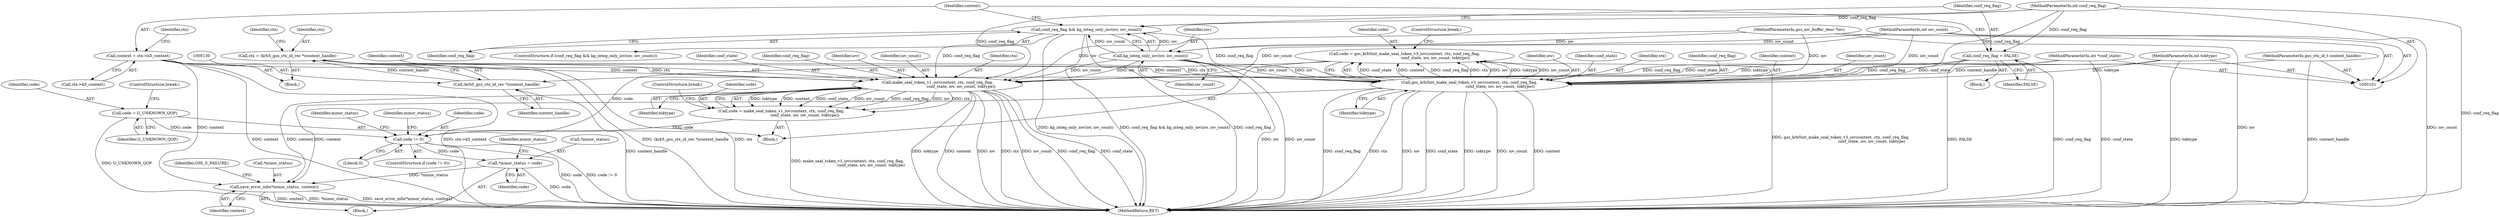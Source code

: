 digraph "0_krb5_82dc33da50338ac84c7b4102dc6513d897d0506a_4@pointer" {
"1000206" [label="(Call,save_error_info(*minor_status, context))"];
"1000202" [label="(Call,*minor_status = code)"];
"1000198" [label="(Call,code != 0)"];
"1000181" [label="(Call,code = gss_krb5int_make_seal_token_v3_iov(context, ctx, conf_req_flag,\n                                                  conf_state, iov, iov_count, toktype))"];
"1000183" [label="(Call,gss_krb5int_make_seal_token_v3_iov(context, ctx, conf_req_flag,\n                                                  conf_state, iov, iov_count, toktype))"];
"1000158" [label="(Call,context = ctx->k5_context)"];
"1000127" [label="(Call,ctx = (krb5_gss_ctx_id_rec *)context_handle)"];
"1000129" [label="(Call,(krb5_gss_ctx_id_rec *)context_handle)"];
"1000103" [label="(MethodParameterIn,gss_ctx_id_t context_handle)"];
"1000149" [label="(Call,conf_req_flag && kg_integ_only_iov(iov, iov_count))"];
"1000104" [label="(MethodParameterIn,int conf_req_flag)"];
"1000151" [label="(Call,kg_integ_only_iov(iov, iov_count))"];
"1000107" [label="(MethodParameterIn,gss_iov_buffer_desc *iov)"];
"1000108" [label="(MethodParameterIn,int iov_count)"];
"1000155" [label="(Call,conf_req_flag = FALSE)"];
"1000106" [label="(MethodParameterIn,int *conf_state)"];
"1000109" [label="(MethodParameterIn,int toktype)"];
"1000193" [label="(Call,code = G_UNKNOWN_QOP)"];
"1000169" [label="(Call,code = make_seal_token_v1_iov(context, ctx, conf_req_flag,\n                                      conf_state, iov, iov_count, toktype))"];
"1000171" [label="(Call,make_seal_token_v1_iov(context, ctx, conf_req_flag,\n                                      conf_state, iov, iov_count, toktype))"];
"1000131" [label="(Identifier,context_handle)"];
"1000167" [label="(Block,)"];
"1000183" [label="(Call,gss_krb5int_make_seal_token_v3_iov(context, ctx, conf_req_flag,\n                                                  conf_state, iov, iov_count, toktype))"];
"1000182" [label="(Identifier,code)"];
"1000173" [label="(Identifier,ctx)"];
"1000179" [label="(ControlStructure,break;)"];
"1000169" [label="(Call,code = make_seal_token_v1_iov(context, ctx, conf_req_flag,\n                                      conf_state, iov, iov_count, toktype))"];
"1000159" [label="(Identifier,context)"];
"1000103" [label="(MethodParameterIn,gss_ctx_id_t context_handle)"];
"1000104" [label="(MethodParameterIn,int conf_req_flag)"];
"1000151" [label="(Call,kg_integ_only_iov(iov, iov_count))"];
"1000203" [label="(Call,*minor_status)"];
"1000172" [label="(Identifier,context)"];
"1000189" [label="(Identifier,iov_count)"];
"1000155" [label="(Call,conf_req_flag = FALSE)"];
"1000204" [label="(Identifier,minor_status)"];
"1000175" [label="(Identifier,conf_state)"];
"1000201" [label="(Block,)"];
"1000191" [label="(ControlStructure,break;)"];
"1000150" [label="(Identifier,conf_req_flag)"];
"1000214" [label="(Identifier,minor_status)"];
"1000198" [label="(Call,code != 0)"];
"1000106" [label="(MethodParameterIn,int *conf_state)"];
"1000156" [label="(Identifier,conf_req_flag)"];
"1000171" [label="(Call,make_seal_token_v1_iov(context, ctx, conf_req_flag,\n                                      conf_state, iov, iov_count, toktype))"];
"1000153" [label="(Identifier,iov_count)"];
"1000190" [label="(Identifier,toktype)"];
"1000152" [label="(Identifier,iov)"];
"1000194" [label="(Identifier,code)"];
"1000174" [label="(Identifier,conf_req_flag)"];
"1000160" [label="(Call,ctx->k5_context)"];
"1000195" [label="(Identifier,G_UNKNOWN_QOP)"];
"1000181" [label="(Call,code = gss_krb5int_make_seal_token_v3_iov(context, ctx, conf_req_flag,\n                                                  conf_state, iov, iov_count, toktype))"];
"1000127" [label="(Call,ctx = (krb5_gss_ctx_id_rec *)context_handle)"];
"1000165" [label="(Identifier,ctx)"];
"1000176" [label="(Identifier,iov)"];
"1000188" [label="(Identifier,iov)"];
"1000128" [label="(Identifier,ctx)"];
"1000206" [label="(Call,save_error_info(*minor_status, context))"];
"1000187" [label="(Identifier,conf_state)"];
"1000135" [label="(Identifier,ctx)"];
"1000110" [label="(Block,)"];
"1000158" [label="(Call,context = ctx->k5_context)"];
"1000196" [label="(ControlStructure,break;)"];
"1000209" [label="(Identifier,context)"];
"1000154" [label="(Block,)"];
"1000185" [label="(Identifier,ctx)"];
"1000200" [label="(Literal,0)"];
"1000109" [label="(MethodParameterIn,int toktype)"];
"1000177" [label="(Identifier,iov_count)"];
"1000157" [label="(Identifier,FALSE)"];
"1000202" [label="(Call,*minor_status = code)"];
"1000218" [label="(MethodReturn,RET)"];
"1000170" [label="(Identifier,code)"];
"1000211" [label="(Identifier,GSS_S_FAILURE)"];
"1000186" [label="(Identifier,conf_req_flag)"];
"1000149" [label="(Call,conf_req_flag && kg_integ_only_iov(iov, iov_count))"];
"1000178" [label="(Identifier,toktype)"];
"1000205" [label="(Identifier,code)"];
"1000107" [label="(MethodParameterIn,gss_iov_buffer_desc *iov)"];
"1000108" [label="(MethodParameterIn,int iov_count)"];
"1000148" [label="(ControlStructure,if (conf_req_flag && kg_integ_only_iov(iov, iov_count)))"];
"1000208" [label="(Identifier,minor_status)"];
"1000207" [label="(Call,*minor_status)"];
"1000197" [label="(ControlStructure,if (code != 0))"];
"1000199" [label="(Identifier,code)"];
"1000193" [label="(Call,code = G_UNKNOWN_QOP)"];
"1000129" [label="(Call,(krb5_gss_ctx_id_rec *)context_handle)"];
"1000184" [label="(Identifier,context)"];
"1000206" -> "1000201"  [label="AST: "];
"1000206" -> "1000209"  [label="CFG: "];
"1000207" -> "1000206"  [label="AST: "];
"1000209" -> "1000206"  [label="AST: "];
"1000211" -> "1000206"  [label="CFG: "];
"1000206" -> "1000218"  [label="DDG: save_error_info(*minor_status, context)"];
"1000206" -> "1000218"  [label="DDG: context"];
"1000206" -> "1000218"  [label="DDG: *minor_status"];
"1000202" -> "1000206"  [label="DDG: *minor_status"];
"1000158" -> "1000206"  [label="DDG: context"];
"1000171" -> "1000206"  [label="DDG: context"];
"1000183" -> "1000206"  [label="DDG: context"];
"1000202" -> "1000201"  [label="AST: "];
"1000202" -> "1000205"  [label="CFG: "];
"1000203" -> "1000202"  [label="AST: "];
"1000205" -> "1000202"  [label="AST: "];
"1000208" -> "1000202"  [label="CFG: "];
"1000202" -> "1000218"  [label="DDG: code"];
"1000198" -> "1000202"  [label="DDG: code"];
"1000198" -> "1000197"  [label="AST: "];
"1000198" -> "1000200"  [label="CFG: "];
"1000199" -> "1000198"  [label="AST: "];
"1000200" -> "1000198"  [label="AST: "];
"1000204" -> "1000198"  [label="CFG: "];
"1000214" -> "1000198"  [label="CFG: "];
"1000198" -> "1000218"  [label="DDG: code"];
"1000198" -> "1000218"  [label="DDG: code != 0"];
"1000181" -> "1000198"  [label="DDG: code"];
"1000193" -> "1000198"  [label="DDG: code"];
"1000169" -> "1000198"  [label="DDG: code"];
"1000181" -> "1000167"  [label="AST: "];
"1000181" -> "1000183"  [label="CFG: "];
"1000182" -> "1000181"  [label="AST: "];
"1000183" -> "1000181"  [label="AST: "];
"1000191" -> "1000181"  [label="CFG: "];
"1000181" -> "1000218"  [label="DDG: gss_krb5int_make_seal_token_v3_iov(context, ctx, conf_req_flag,\n                                                  conf_state, iov, iov_count, toktype)"];
"1000183" -> "1000181"  [label="DDG: conf_state"];
"1000183" -> "1000181"  [label="DDG: context"];
"1000183" -> "1000181"  [label="DDG: conf_req_flag"];
"1000183" -> "1000181"  [label="DDG: ctx"];
"1000183" -> "1000181"  [label="DDG: iov"];
"1000183" -> "1000181"  [label="DDG: toktype"];
"1000183" -> "1000181"  [label="DDG: iov_count"];
"1000183" -> "1000190"  [label="CFG: "];
"1000184" -> "1000183"  [label="AST: "];
"1000185" -> "1000183"  [label="AST: "];
"1000186" -> "1000183"  [label="AST: "];
"1000187" -> "1000183"  [label="AST: "];
"1000188" -> "1000183"  [label="AST: "];
"1000189" -> "1000183"  [label="AST: "];
"1000190" -> "1000183"  [label="AST: "];
"1000183" -> "1000218"  [label="DDG: conf_req_flag"];
"1000183" -> "1000218"  [label="DDG: ctx"];
"1000183" -> "1000218"  [label="DDG: iov"];
"1000183" -> "1000218"  [label="DDG: conf_state"];
"1000183" -> "1000218"  [label="DDG: toktype"];
"1000183" -> "1000218"  [label="DDG: iov_count"];
"1000183" -> "1000218"  [label="DDG: context"];
"1000158" -> "1000183"  [label="DDG: context"];
"1000127" -> "1000183"  [label="DDG: ctx"];
"1000149" -> "1000183"  [label="DDG: conf_req_flag"];
"1000155" -> "1000183"  [label="DDG: conf_req_flag"];
"1000104" -> "1000183"  [label="DDG: conf_req_flag"];
"1000106" -> "1000183"  [label="DDG: conf_state"];
"1000151" -> "1000183"  [label="DDG: iov"];
"1000151" -> "1000183"  [label="DDG: iov_count"];
"1000107" -> "1000183"  [label="DDG: iov"];
"1000108" -> "1000183"  [label="DDG: iov_count"];
"1000109" -> "1000183"  [label="DDG: toktype"];
"1000158" -> "1000110"  [label="AST: "];
"1000158" -> "1000160"  [label="CFG: "];
"1000159" -> "1000158"  [label="AST: "];
"1000160" -> "1000158"  [label="AST: "];
"1000165" -> "1000158"  [label="CFG: "];
"1000158" -> "1000218"  [label="DDG: context"];
"1000158" -> "1000218"  [label="DDG: ctx->k5_context"];
"1000158" -> "1000171"  [label="DDG: context"];
"1000127" -> "1000110"  [label="AST: "];
"1000127" -> "1000129"  [label="CFG: "];
"1000128" -> "1000127"  [label="AST: "];
"1000129" -> "1000127"  [label="AST: "];
"1000135" -> "1000127"  [label="CFG: "];
"1000127" -> "1000218"  [label="DDG: (krb5_gss_ctx_id_rec *)context_handle"];
"1000127" -> "1000218"  [label="DDG: ctx"];
"1000129" -> "1000127"  [label="DDG: context_handle"];
"1000127" -> "1000171"  [label="DDG: ctx"];
"1000129" -> "1000131"  [label="CFG: "];
"1000130" -> "1000129"  [label="AST: "];
"1000131" -> "1000129"  [label="AST: "];
"1000129" -> "1000218"  [label="DDG: context_handle"];
"1000103" -> "1000129"  [label="DDG: context_handle"];
"1000103" -> "1000101"  [label="AST: "];
"1000103" -> "1000218"  [label="DDG: context_handle"];
"1000149" -> "1000148"  [label="AST: "];
"1000149" -> "1000150"  [label="CFG: "];
"1000149" -> "1000151"  [label="CFG: "];
"1000150" -> "1000149"  [label="AST: "];
"1000151" -> "1000149"  [label="AST: "];
"1000156" -> "1000149"  [label="CFG: "];
"1000159" -> "1000149"  [label="CFG: "];
"1000149" -> "1000218"  [label="DDG: kg_integ_only_iov(iov, iov_count)"];
"1000149" -> "1000218"  [label="DDG: conf_req_flag && kg_integ_only_iov(iov, iov_count)"];
"1000149" -> "1000218"  [label="DDG: conf_req_flag"];
"1000104" -> "1000149"  [label="DDG: conf_req_flag"];
"1000151" -> "1000149"  [label="DDG: iov"];
"1000151" -> "1000149"  [label="DDG: iov_count"];
"1000149" -> "1000171"  [label="DDG: conf_req_flag"];
"1000104" -> "1000101"  [label="AST: "];
"1000104" -> "1000218"  [label="DDG: conf_req_flag"];
"1000104" -> "1000155"  [label="DDG: conf_req_flag"];
"1000104" -> "1000171"  [label="DDG: conf_req_flag"];
"1000151" -> "1000153"  [label="CFG: "];
"1000152" -> "1000151"  [label="AST: "];
"1000153" -> "1000151"  [label="AST: "];
"1000151" -> "1000218"  [label="DDG: iov"];
"1000151" -> "1000218"  [label="DDG: iov_count"];
"1000107" -> "1000151"  [label="DDG: iov"];
"1000108" -> "1000151"  [label="DDG: iov_count"];
"1000151" -> "1000171"  [label="DDG: iov"];
"1000151" -> "1000171"  [label="DDG: iov_count"];
"1000107" -> "1000101"  [label="AST: "];
"1000107" -> "1000218"  [label="DDG: iov"];
"1000107" -> "1000171"  [label="DDG: iov"];
"1000108" -> "1000101"  [label="AST: "];
"1000108" -> "1000218"  [label="DDG: iov_count"];
"1000108" -> "1000171"  [label="DDG: iov_count"];
"1000155" -> "1000154"  [label="AST: "];
"1000155" -> "1000157"  [label="CFG: "];
"1000156" -> "1000155"  [label="AST: "];
"1000157" -> "1000155"  [label="AST: "];
"1000159" -> "1000155"  [label="CFG: "];
"1000155" -> "1000218"  [label="DDG: FALSE"];
"1000155" -> "1000218"  [label="DDG: conf_req_flag"];
"1000155" -> "1000171"  [label="DDG: conf_req_flag"];
"1000106" -> "1000101"  [label="AST: "];
"1000106" -> "1000218"  [label="DDG: conf_state"];
"1000106" -> "1000171"  [label="DDG: conf_state"];
"1000109" -> "1000101"  [label="AST: "];
"1000109" -> "1000218"  [label="DDG: toktype"];
"1000109" -> "1000171"  [label="DDG: toktype"];
"1000193" -> "1000167"  [label="AST: "];
"1000193" -> "1000195"  [label="CFG: "];
"1000194" -> "1000193"  [label="AST: "];
"1000195" -> "1000193"  [label="AST: "];
"1000196" -> "1000193"  [label="CFG: "];
"1000193" -> "1000218"  [label="DDG: G_UNKNOWN_QOP"];
"1000169" -> "1000167"  [label="AST: "];
"1000169" -> "1000171"  [label="CFG: "];
"1000170" -> "1000169"  [label="AST: "];
"1000171" -> "1000169"  [label="AST: "];
"1000179" -> "1000169"  [label="CFG: "];
"1000169" -> "1000218"  [label="DDG: make_seal_token_v1_iov(context, ctx, conf_req_flag,\n                                      conf_state, iov, iov_count, toktype)"];
"1000171" -> "1000169"  [label="DDG: toktype"];
"1000171" -> "1000169"  [label="DDG: context"];
"1000171" -> "1000169"  [label="DDG: conf_state"];
"1000171" -> "1000169"  [label="DDG: iov_count"];
"1000171" -> "1000169"  [label="DDG: conf_req_flag"];
"1000171" -> "1000169"  [label="DDG: iov"];
"1000171" -> "1000169"  [label="DDG: ctx"];
"1000171" -> "1000178"  [label="CFG: "];
"1000172" -> "1000171"  [label="AST: "];
"1000173" -> "1000171"  [label="AST: "];
"1000174" -> "1000171"  [label="AST: "];
"1000175" -> "1000171"  [label="AST: "];
"1000176" -> "1000171"  [label="AST: "];
"1000177" -> "1000171"  [label="AST: "];
"1000178" -> "1000171"  [label="AST: "];
"1000171" -> "1000218"  [label="DDG: toktype"];
"1000171" -> "1000218"  [label="DDG: context"];
"1000171" -> "1000218"  [label="DDG: iov"];
"1000171" -> "1000218"  [label="DDG: ctx"];
"1000171" -> "1000218"  [label="DDG: iov_count"];
"1000171" -> "1000218"  [label="DDG: conf_req_flag"];
"1000171" -> "1000218"  [label="DDG: conf_state"];
}
